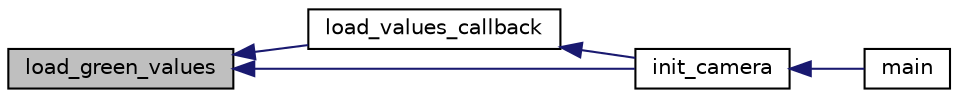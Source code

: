 digraph "load_green_values"
{
  edge [fontname="Helvetica",fontsize="10",labelfontname="Helvetica",labelfontsize="10"];
  node [fontname="Helvetica",fontsize="10",shape=record];
  rankdir="LR";
  Node97 [label="load_green_values",height=0.2,width=0.4,color="black", fillcolor="grey75", style="filled", fontcolor="black"];
  Node97 -> Node98 [dir="back",color="midnightblue",fontsize="10",style="solid",fontname="Helvetica"];
  Node98 [label="load_values_callback",height=0.2,width=0.4,color="black", fillcolor="white", style="filled",URL="$_camera_8cpp.html#adb755d3a9a8d403c676306764a5aa46a"];
  Node98 -> Node99 [dir="back",color="midnightblue",fontsize="10",style="solid",fontname="Helvetica"];
  Node99 [label="init_camera",height=0.2,width=0.4,color="black", fillcolor="white", style="filled",URL="$_camera_8hpp.html#a0a1f7ec3c64eb8634f2f2a80e46405ee"];
  Node99 -> Node100 [dir="back",color="midnightblue",fontsize="10",style="solid",fontname="Helvetica"];
  Node100 [label="main",height=0.2,width=0.4,color="black", fillcolor="white", style="filled",URL="$main_8cpp.html#a0ddf1224851353fc92bfbff6f499fa97"];
  Node97 -> Node99 [dir="back",color="midnightblue",fontsize="10",style="solid",fontname="Helvetica"];
}
